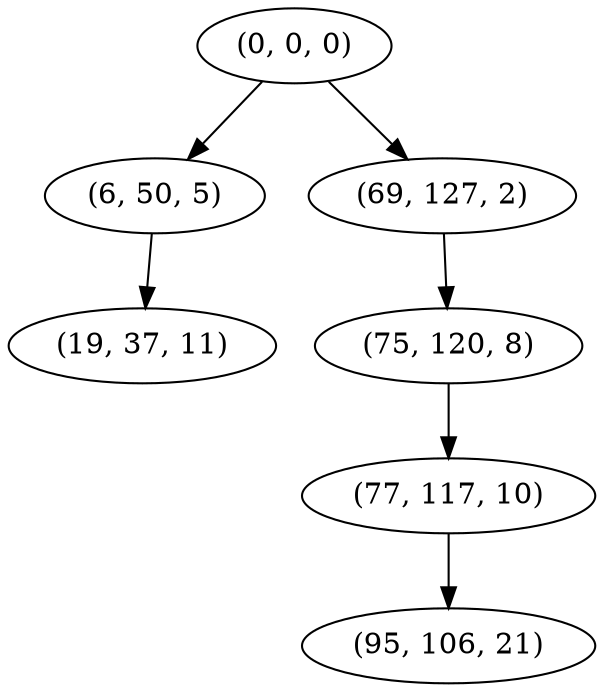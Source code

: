 digraph tree {
    "(0, 0, 0)";
    "(6, 50, 5)";
    "(19, 37, 11)";
    "(69, 127, 2)";
    "(75, 120, 8)";
    "(77, 117, 10)";
    "(95, 106, 21)";
    "(0, 0, 0)" -> "(6, 50, 5)";
    "(0, 0, 0)" -> "(69, 127, 2)";
    "(6, 50, 5)" -> "(19, 37, 11)";
    "(69, 127, 2)" -> "(75, 120, 8)";
    "(75, 120, 8)" -> "(77, 117, 10)";
    "(77, 117, 10)" -> "(95, 106, 21)";
}
